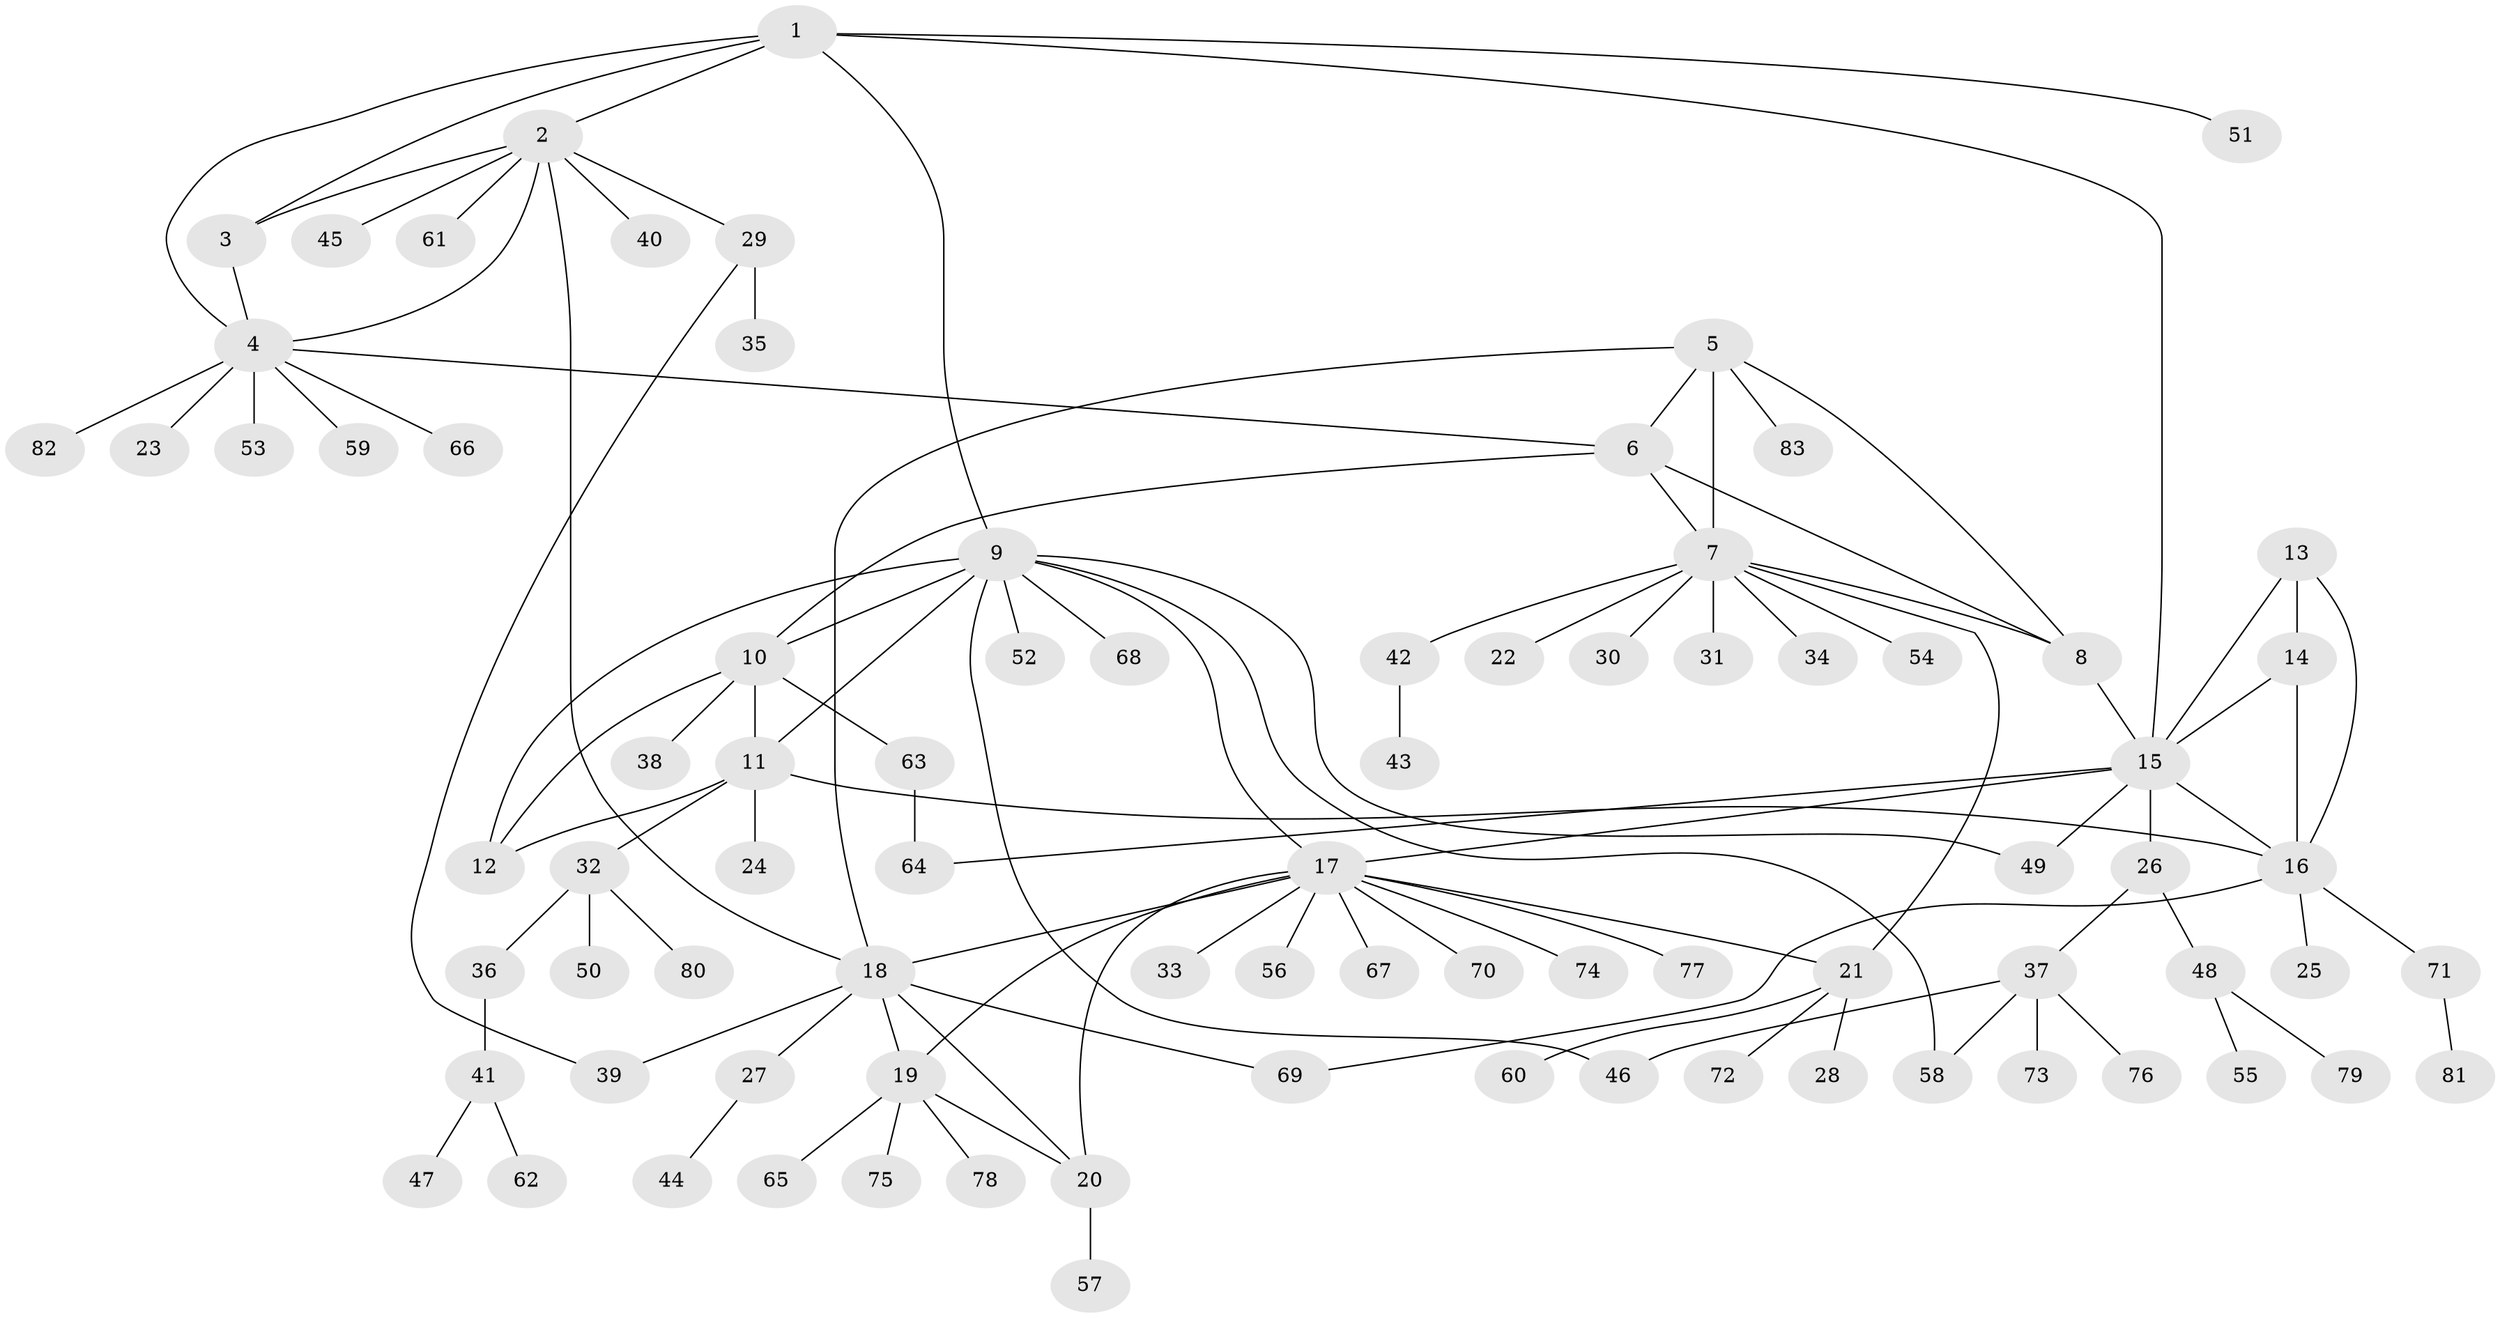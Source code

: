 // coarse degree distribution, {5: 0.1111111111111111, 6: 0.027777777777777776, 3: 0.16666666666666666, 4: 0.1388888888888889, 7: 0.08333333333333333, 8: 0.027777777777777776, 1: 0.3055555555555556, 2: 0.1388888888888889}
// Generated by graph-tools (version 1.1) at 2025/52/03/04/25 22:52:19]
// undirected, 83 vertices, 110 edges
graph export_dot {
  node [color=gray90,style=filled];
  1;
  2;
  3;
  4;
  5;
  6;
  7;
  8;
  9;
  10;
  11;
  12;
  13;
  14;
  15;
  16;
  17;
  18;
  19;
  20;
  21;
  22;
  23;
  24;
  25;
  26;
  27;
  28;
  29;
  30;
  31;
  32;
  33;
  34;
  35;
  36;
  37;
  38;
  39;
  40;
  41;
  42;
  43;
  44;
  45;
  46;
  47;
  48;
  49;
  50;
  51;
  52;
  53;
  54;
  55;
  56;
  57;
  58;
  59;
  60;
  61;
  62;
  63;
  64;
  65;
  66;
  67;
  68;
  69;
  70;
  71;
  72;
  73;
  74;
  75;
  76;
  77;
  78;
  79;
  80;
  81;
  82;
  83;
  1 -- 2;
  1 -- 3;
  1 -- 4;
  1 -- 9;
  1 -- 15;
  1 -- 51;
  2 -- 3;
  2 -- 4;
  2 -- 18;
  2 -- 29;
  2 -- 40;
  2 -- 45;
  2 -- 61;
  3 -- 4;
  4 -- 6;
  4 -- 23;
  4 -- 53;
  4 -- 59;
  4 -- 66;
  4 -- 82;
  5 -- 6;
  5 -- 7;
  5 -- 8;
  5 -- 18;
  5 -- 83;
  6 -- 7;
  6 -- 8;
  6 -- 10;
  7 -- 8;
  7 -- 21;
  7 -- 22;
  7 -- 30;
  7 -- 31;
  7 -- 34;
  7 -- 42;
  7 -- 54;
  8 -- 15;
  9 -- 10;
  9 -- 11;
  9 -- 12;
  9 -- 17;
  9 -- 46;
  9 -- 49;
  9 -- 52;
  9 -- 58;
  9 -- 68;
  10 -- 11;
  10 -- 12;
  10 -- 38;
  10 -- 63;
  11 -- 12;
  11 -- 16;
  11 -- 24;
  11 -- 32;
  13 -- 14;
  13 -- 15;
  13 -- 16;
  14 -- 15;
  14 -- 16;
  15 -- 16;
  15 -- 17;
  15 -- 26;
  15 -- 49;
  15 -- 64;
  16 -- 25;
  16 -- 69;
  16 -- 71;
  17 -- 18;
  17 -- 19;
  17 -- 20;
  17 -- 21;
  17 -- 33;
  17 -- 56;
  17 -- 67;
  17 -- 70;
  17 -- 74;
  17 -- 77;
  18 -- 19;
  18 -- 20;
  18 -- 27;
  18 -- 39;
  18 -- 69;
  19 -- 20;
  19 -- 65;
  19 -- 75;
  19 -- 78;
  20 -- 57;
  21 -- 28;
  21 -- 60;
  21 -- 72;
  26 -- 37;
  26 -- 48;
  27 -- 44;
  29 -- 35;
  29 -- 39;
  32 -- 36;
  32 -- 50;
  32 -- 80;
  36 -- 41;
  37 -- 46;
  37 -- 58;
  37 -- 73;
  37 -- 76;
  41 -- 47;
  41 -- 62;
  42 -- 43;
  48 -- 55;
  48 -- 79;
  63 -- 64;
  71 -- 81;
}
